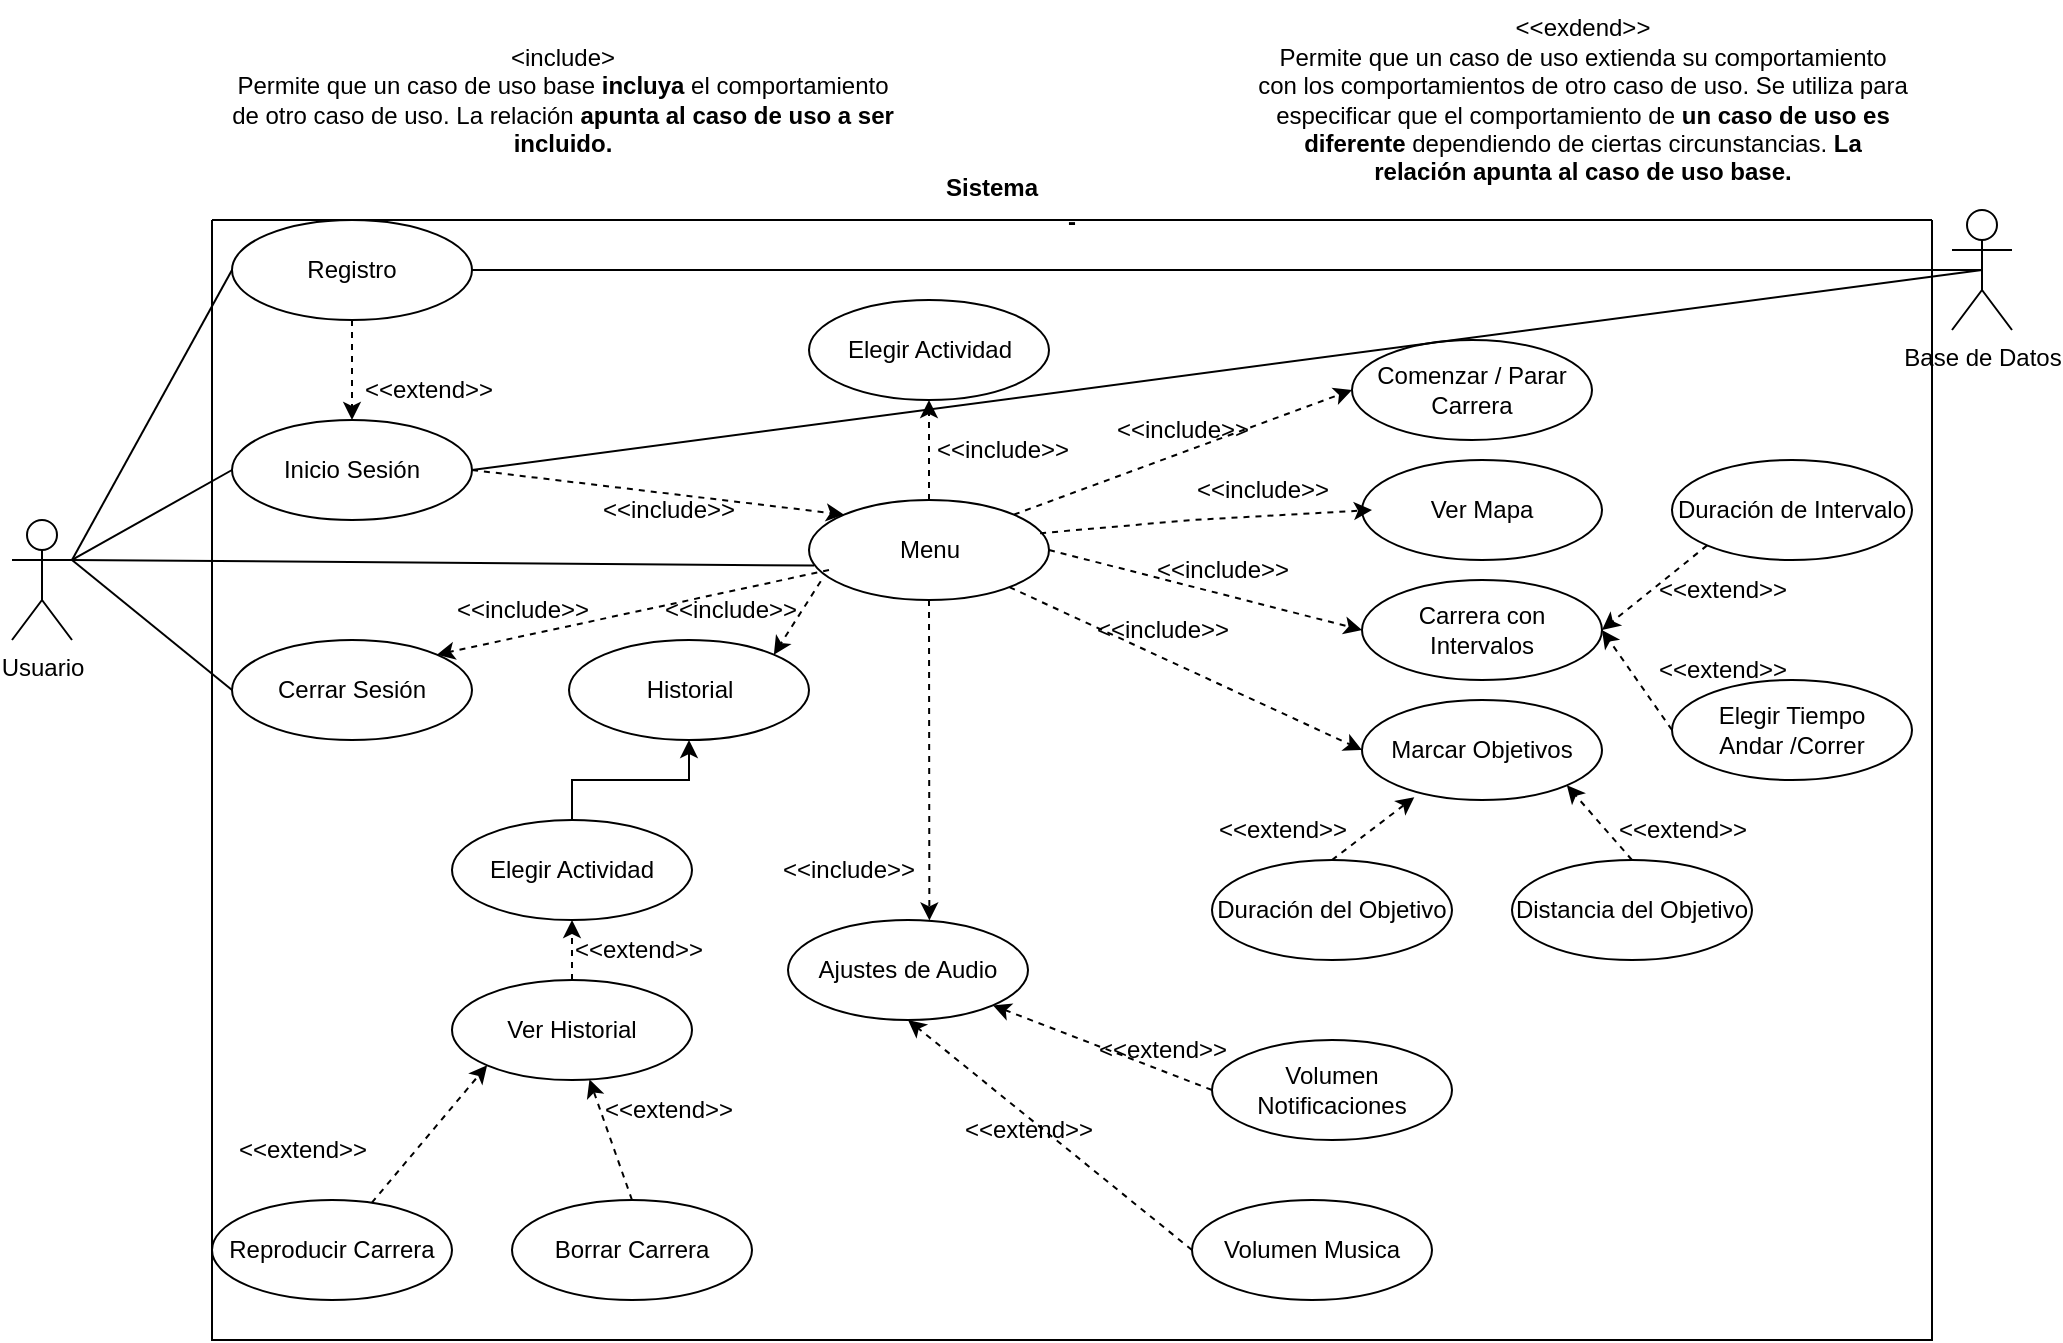 <mxfile version="21.0.6" type="device"><diagram id="RPa_bPEg3QI60Eo79zpj" name="Página-1"><mxGraphModel dx="1802" dy="1878" grid="1" gridSize="10" guides="1" tooltips="1" connect="1" arrows="1" fold="1" page="1" pageScale="1" pageWidth="827" pageHeight="1169" math="0" shadow="0"><root><mxCell id="0"/><mxCell id="1" parent="0"/><mxCell id="0-P_OeQOMgGPoXwV1h98-1" value="-" style="swimlane;startSize=0;" parent="1" vertex="1"><mxGeometry x="110" y="70" width="860" height="560" as="geometry"/></mxCell><mxCell id="0-P_OeQOMgGPoXwV1h98-5" value="Inicio Sesión" style="ellipse;whiteSpace=wrap;html=1;" parent="0-P_OeQOMgGPoXwV1h98-1" vertex="1"><mxGeometry x="10" y="100" width="120" height="50" as="geometry"/></mxCell><mxCell id="0-P_OeQOMgGPoXwV1h98-15" value="Registro" style="ellipse;whiteSpace=wrap;html=1;" parent="0-P_OeQOMgGPoXwV1h98-1" vertex="1"><mxGeometry x="10" width="120" height="50" as="geometry"/></mxCell><mxCell id="0-P_OeQOMgGPoXwV1h98-25" value="&amp;lt;&amp;lt;extend&amp;gt;&amp;gt;" style="text;html=1;resizable=0;autosize=1;align=center;verticalAlign=middle;points=[];fillColor=none;strokeColor=none;rounded=0;rotation=0;" parent="0-P_OeQOMgGPoXwV1h98-1" vertex="1"><mxGeometry x="63" y="70" width="90" height="30" as="geometry"/></mxCell><mxCell id="0-P_OeQOMgGPoXwV1h98-26" value="" style="edgeStyle=none;orthogonalLoop=1;jettySize=auto;html=1;rounded=0;dashed=1;exitX=0.5;exitY=1;exitDx=0;exitDy=0;" parent="0-P_OeQOMgGPoXwV1h98-1" source="0-P_OeQOMgGPoXwV1h98-15" edge="1"><mxGeometry width="80" relative="1" as="geometry"><mxPoint x="70" y="100" as="sourcePoint"/><mxPoint x="70" y="100" as="targetPoint"/><Array as="points"/></mxGeometry></mxCell><mxCell id="0-P_OeQOMgGPoXwV1h98-31" value="Comenzar / Parar Carrera" style="ellipse;whiteSpace=wrap;html=1;" parent="0-P_OeQOMgGPoXwV1h98-1" vertex="1"><mxGeometry x="570" y="60" width="120" height="50" as="geometry"/></mxCell><mxCell id="0-P_OeQOMgGPoXwV1h98-38" value="" style="edgeStyle=none;orthogonalLoop=1;jettySize=auto;html=1;rounded=0;dashed=1;exitX=0.5;exitY=0;exitDx=0;exitDy=0;" parent="0-P_OeQOMgGPoXwV1h98-1" source="54zJrrXxOVwQcdCGrcY3-19" target="54zJrrXxOVwQcdCGrcY3-91" edge="1"><mxGeometry width="80" relative="1" as="geometry"><mxPoint x="81.8" y="115.38" as="sourcePoint"/><mxPoint x="80.312" y="60.0" as="targetPoint"/><Array as="points"/></mxGeometry></mxCell><mxCell id="5KfB5uuyEUU3p0HpjpZS-15" style="edgeStyle=orthogonalEdgeStyle;rounded=0;orthogonalLoop=1;jettySize=auto;html=1;entryX=0.5;entryY=1;entryDx=0;entryDy=0;" parent="0-P_OeQOMgGPoXwV1h98-1" source="0-P_OeQOMgGPoXwV1h98-41" target="54zJrrXxOVwQcdCGrcY3-133" edge="1"><mxGeometry relative="1" as="geometry"/></mxCell><mxCell id="0-P_OeQOMgGPoXwV1h98-41" value="Elegir Actividad" style="ellipse;whiteSpace=wrap;html=1;" parent="0-P_OeQOMgGPoXwV1h98-1" vertex="1"><mxGeometry x="120" y="300" width="120" height="50" as="geometry"/></mxCell><mxCell id="0-P_OeQOMgGPoXwV1h98-62" value="" style="edgeStyle=none;orthogonalLoop=1;jettySize=auto;html=1;rounded=0;dashed=1;exitX=0.049;exitY=0.812;exitDx=0;exitDy=0;exitPerimeter=0;entryX=1;entryY=0;entryDx=0;entryDy=0;" parent="0-P_OeQOMgGPoXwV1h98-1" source="54zJrrXxOVwQcdCGrcY3-19" target="54zJrrXxOVwQcdCGrcY3-133" edge="1"><mxGeometry width="80" relative="1" as="geometry"><mxPoint x="406" y="235" as="sourcePoint"/><mxPoint x="239" y="210" as="targetPoint"/><Array as="points"/></mxGeometry></mxCell><mxCell id="0-P_OeQOMgGPoXwV1h98-63" value="Reproducir Carrera" style="ellipse;whiteSpace=wrap;html=1;" parent="0-P_OeQOMgGPoXwV1h98-1" vertex="1"><mxGeometry y="490" width="120" height="50" as="geometry"/></mxCell><mxCell id="0-P_OeQOMgGPoXwV1h98-64" value="Borrar Carrera" style="ellipse;whiteSpace=wrap;html=1;" parent="0-P_OeQOMgGPoXwV1h98-1" vertex="1"><mxGeometry x="150" y="490" width="120" height="50" as="geometry"/></mxCell><mxCell id="0-P_OeQOMgGPoXwV1h98-68" value="" style="edgeStyle=none;orthogonalLoop=1;jettySize=auto;html=1;rounded=0;dashed=1;exitX=0.5;exitY=0;exitDx=0;exitDy=0;" parent="0-P_OeQOMgGPoXwV1h98-1" source="0-P_OeQOMgGPoXwV1h98-64" target="5KfB5uuyEUU3p0HpjpZS-11" edge="1"><mxGeometry width="80" relative="1" as="geometry"><mxPoint x="377.57" y="112.32" as="sourcePoint"/><mxPoint x="306.996" y="19.998" as="targetPoint"/><Array as="points"/></mxGeometry></mxCell><mxCell id="0-P_OeQOMgGPoXwV1h98-69" value="" style="edgeStyle=none;orthogonalLoop=1;jettySize=auto;html=1;rounded=0;dashed=1;entryX=0;entryY=1;entryDx=0;entryDy=0;" parent="0-P_OeQOMgGPoXwV1h98-1" source="0-P_OeQOMgGPoXwV1h98-63" target="5KfB5uuyEUU3p0HpjpZS-11" edge="1"><mxGeometry width="80" relative="1" as="geometry"><mxPoint x="363" y="185" as="sourcePoint"/><mxPoint x="120" y="410" as="targetPoint"/><Array as="points"/></mxGeometry></mxCell><mxCell id="54zJrrXxOVwQcdCGrcY3-19" value="Menu" style="ellipse;whiteSpace=wrap;html=1;" parent="0-P_OeQOMgGPoXwV1h98-1" vertex="1"><mxGeometry x="298.5" y="140" width="120" height="50" as="geometry"/></mxCell><mxCell id="54zJrrXxOVwQcdCGrcY3-21" value="" style="edgeStyle=none;orthogonalLoop=1;jettySize=auto;html=1;rounded=0;dashed=1;entryX=0;entryY=0;entryDx=0;entryDy=0;exitX=1;exitY=0.5;exitDx=0;exitDy=0;" parent="0-P_OeQOMgGPoXwV1h98-1" source="0-P_OeQOMgGPoXwV1h98-5" target="54zJrrXxOVwQcdCGrcY3-19" edge="1"><mxGeometry width="80" relative="1" as="geometry"><mxPoint x="193" y="245" as="sourcePoint"/><mxPoint x="122.426" y="152.678" as="targetPoint"/><Array as="points"/></mxGeometry></mxCell><mxCell id="54zJrrXxOVwQcdCGrcY3-22" value="Ver Mapa" style="ellipse;whiteSpace=wrap;html=1;" parent="0-P_OeQOMgGPoXwV1h98-1" vertex="1"><mxGeometry x="575" y="120" width="120" height="50" as="geometry"/></mxCell><mxCell id="54zJrrXxOVwQcdCGrcY3-23" value="" style="edgeStyle=none;orthogonalLoop=1;jettySize=auto;html=1;rounded=0;dashed=1;exitX=0.963;exitY=0.332;exitDx=0;exitDy=0;exitPerimeter=0;" parent="0-P_OeQOMgGPoXwV1h98-1" source="54zJrrXxOVwQcdCGrcY3-19" edge="1"><mxGeometry width="80" relative="1" as="geometry"><mxPoint x="560" y="150" as="sourcePoint"/><mxPoint x="580" y="145" as="targetPoint"/><Array as="points"><mxPoint x="490" y="150"/></Array></mxGeometry></mxCell><mxCell id="54zJrrXxOVwQcdCGrcY3-27" value="Carrera con Intervalos" style="ellipse;whiteSpace=wrap;html=1;" parent="0-P_OeQOMgGPoXwV1h98-1" vertex="1"><mxGeometry x="575" y="180" width="120" height="50" as="geometry"/></mxCell><mxCell id="54zJrrXxOVwQcdCGrcY3-32" value="Marcar Objetivos" style="ellipse;whiteSpace=wrap;html=1;" parent="0-P_OeQOMgGPoXwV1h98-1" vertex="1"><mxGeometry x="575" y="240" width="120" height="50" as="geometry"/></mxCell><mxCell id="54zJrrXxOVwQcdCGrcY3-33" value="" style="edgeStyle=none;orthogonalLoop=1;jettySize=auto;html=1;rounded=0;dashed=1;entryX=0;entryY=0.5;entryDx=0;entryDy=0;" parent="0-P_OeQOMgGPoXwV1h98-1" source="54zJrrXxOVwQcdCGrcY3-19" target="54zJrrXxOVwQcdCGrcY3-32" edge="1"><mxGeometry width="80" relative="1" as="geometry"><mxPoint x="-248.2" y="35.38" as="sourcePoint"/><mxPoint x="418.5" y="215" as="targetPoint"/><Array as="points"/></mxGeometry></mxCell><mxCell id="54zJrrXxOVwQcdCGrcY3-35" value="Ajustes de Audio" style="ellipse;whiteSpace=wrap;html=1;" parent="0-P_OeQOMgGPoXwV1h98-1" vertex="1"><mxGeometry x="288" y="350" width="120" height="50" as="geometry"/></mxCell><mxCell id="54zJrrXxOVwQcdCGrcY3-36" value="" style="edgeStyle=none;orthogonalLoop=1;jettySize=auto;html=1;rounded=0;dashed=1;entryX=0.589;entryY=0.004;entryDx=0;entryDy=0;entryPerimeter=0;" parent="0-P_OeQOMgGPoXwV1h98-1" source="54zJrrXxOVwQcdCGrcY3-19" target="54zJrrXxOVwQcdCGrcY3-35" edge="1"><mxGeometry width="80" relative="1" as="geometry"><mxPoint x="-348.2" y="5.38" as="sourcePoint"/><mxPoint x="428.5" y="215" as="targetPoint"/><Array as="points"/></mxGeometry></mxCell><mxCell id="54zJrrXxOVwQcdCGrcY3-38" value="Duración de Intervalo" style="ellipse;whiteSpace=wrap;html=1;" parent="0-P_OeQOMgGPoXwV1h98-1" vertex="1"><mxGeometry x="730" y="120" width="120" height="50" as="geometry"/></mxCell><mxCell id="54zJrrXxOVwQcdCGrcY3-39" value="Elegir Tiempo &lt;br&gt;Andar /Correr" style="ellipse;whiteSpace=wrap;html=1;" parent="0-P_OeQOMgGPoXwV1h98-1" vertex="1"><mxGeometry x="730" y="230" width="120" height="50" as="geometry"/></mxCell><mxCell id="54zJrrXxOVwQcdCGrcY3-42" value="" style="edgeStyle=none;orthogonalLoop=1;jettySize=auto;html=1;rounded=0;dashed=1;entryX=1;entryY=0.5;entryDx=0;entryDy=0;exitX=0;exitY=1;exitDx=0;exitDy=0;" parent="0-P_OeQOMgGPoXwV1h98-1" source="54zJrrXxOVwQcdCGrcY3-38" target="54zJrrXxOVwQcdCGrcY3-27" edge="1"><mxGeometry width="80" relative="1" as="geometry"><mxPoint x="837.123" y="61.826" as="sourcePoint"/><mxPoint x="670" y="125" as="targetPoint"/><Array as="points"/></mxGeometry></mxCell><mxCell id="54zJrrXxOVwQcdCGrcY3-44" value="" style="edgeStyle=none;orthogonalLoop=1;jettySize=auto;html=1;rounded=0;dashed=1;entryX=1;entryY=0.5;entryDx=0;entryDy=0;exitX=0;exitY=0.5;exitDx=0;exitDy=0;" parent="0-P_OeQOMgGPoXwV1h98-1" source="54zJrrXxOVwQcdCGrcY3-39" target="54zJrrXxOVwQcdCGrcY3-27" edge="1"><mxGeometry width="80" relative="1" as="geometry"><mxPoint x="758" y="173" as="sourcePoint"/><mxPoint x="705" y="215" as="targetPoint"/><Array as="points"/></mxGeometry></mxCell><mxCell id="54zJrrXxOVwQcdCGrcY3-49" value="" style="edgeStyle=none;orthogonalLoop=1;jettySize=auto;html=1;rounded=0;dashed=1;entryX=0;entryY=0.5;entryDx=0;entryDy=0;exitX=1;exitY=0.5;exitDx=0;exitDy=0;" parent="0-P_OeQOMgGPoXwV1h98-1" source="54zJrrXxOVwQcdCGrcY3-19" target="54zJrrXxOVwQcdCGrcY3-27" edge="1"><mxGeometry width="80" relative="1" as="geometry"><mxPoint x="30" y="315" as="sourcePoint"/><mxPoint x="298" y="245" as="targetPoint"/><Array as="points"/></mxGeometry></mxCell><mxCell id="54zJrrXxOVwQcdCGrcY3-87" value="Duración del Objetivo" style="ellipse;whiteSpace=wrap;html=1;" parent="0-P_OeQOMgGPoXwV1h98-1" vertex="1"><mxGeometry x="500" y="320" width="120" height="50" as="geometry"/></mxCell><mxCell id="54zJrrXxOVwQcdCGrcY3-88" value="Distancia del Objetivo" style="ellipse;whiteSpace=wrap;html=1;" parent="0-P_OeQOMgGPoXwV1h98-1" vertex="1"><mxGeometry x="650" y="320" width="120" height="50" as="geometry"/></mxCell><mxCell id="54zJrrXxOVwQcdCGrcY3-89" value="Volumen Musica" style="ellipse;whiteSpace=wrap;html=1;" parent="0-P_OeQOMgGPoXwV1h98-1" vertex="1"><mxGeometry x="490" y="490" width="120" height="50" as="geometry"/></mxCell><mxCell id="54zJrrXxOVwQcdCGrcY3-90" value="Volumen Notificaciones" style="ellipse;whiteSpace=wrap;html=1;" parent="0-P_OeQOMgGPoXwV1h98-1" vertex="1"><mxGeometry x="500" y="410" width="120" height="50" as="geometry"/></mxCell><mxCell id="54zJrrXxOVwQcdCGrcY3-91" value="Elegir Actividad" style="ellipse;whiteSpace=wrap;html=1;" parent="0-P_OeQOMgGPoXwV1h98-1" vertex="1"><mxGeometry x="298.5" y="40" width="120" height="50" as="geometry"/></mxCell><mxCell id="54zJrrXxOVwQcdCGrcY3-93" value="" style="edgeStyle=none;orthogonalLoop=1;jettySize=auto;html=1;rounded=0;dashed=1;entryX=1;entryY=1;entryDx=0;entryDy=0;exitX=0.5;exitY=0;exitDx=0;exitDy=0;" parent="0-P_OeQOMgGPoXwV1h98-1" source="54zJrrXxOVwQcdCGrcY3-88" target="54zJrrXxOVwQcdCGrcY3-32" edge="1"><mxGeometry width="80" relative="1" as="geometry"><mxPoint x="757.574" y="172.678" as="sourcePoint"/><mxPoint x="705" y="215" as="targetPoint"/><Array as="points"/></mxGeometry></mxCell><mxCell id="54zJrrXxOVwQcdCGrcY3-94" value="" style="edgeStyle=none;orthogonalLoop=1;jettySize=auto;html=1;rounded=0;dashed=1;entryX=0.218;entryY=0.972;entryDx=0;entryDy=0;exitX=0.5;exitY=0;exitDx=0;exitDy=0;entryPerimeter=0;" parent="0-P_OeQOMgGPoXwV1h98-1" source="54zJrrXxOVwQcdCGrcY3-87" target="54zJrrXxOVwQcdCGrcY3-32" edge="1"><mxGeometry width="80" relative="1" as="geometry"><mxPoint x="720" y="330" as="sourcePoint"/><mxPoint x="687.426" y="292.678" as="targetPoint"/><Array as="points"/></mxGeometry></mxCell><mxCell id="54zJrrXxOVwQcdCGrcY3-96" value="" style="edgeStyle=none;orthogonalLoop=1;jettySize=auto;html=1;rounded=0;dashed=1;exitX=0;exitY=0.5;exitDx=0;exitDy=0;entryX=1;entryY=1;entryDx=0;entryDy=0;" parent="0-P_OeQOMgGPoXwV1h98-1" source="54zJrrXxOVwQcdCGrcY3-90" target="54zJrrXxOVwQcdCGrcY3-35" edge="1"><mxGeometry width="80" relative="1" as="geometry"><mxPoint x="420" y="510" as="sourcePoint"/><mxPoint x="450" y="480" as="targetPoint"/><Array as="points"/></mxGeometry></mxCell><mxCell id="54zJrrXxOVwQcdCGrcY3-95" value="" style="edgeStyle=none;orthogonalLoop=1;jettySize=auto;html=1;rounded=0;dashed=1;exitX=0;exitY=0.5;exitDx=0;exitDy=0;entryX=0.5;entryY=1;entryDx=0;entryDy=0;" parent="0-P_OeQOMgGPoXwV1h98-1" source="54zJrrXxOVwQcdCGrcY3-89" target="54zJrrXxOVwQcdCGrcY3-35" edge="1"><mxGeometry width="80" relative="1" as="geometry"><mxPoint x="570" y="330" as="sourcePoint"/><mxPoint x="440" y="470" as="targetPoint"/><Array as="points"/></mxGeometry></mxCell><mxCell id="54zJrrXxOVwQcdCGrcY3-133" value="Historial" style="ellipse;whiteSpace=wrap;html=1;" parent="0-P_OeQOMgGPoXwV1h98-1" vertex="1"><mxGeometry x="178.5" y="210" width="120" height="50" as="geometry"/></mxCell><mxCell id="54zJrrXxOVwQcdCGrcY3-92" value="" style="edgeStyle=none;orthogonalLoop=1;jettySize=auto;html=1;rounded=0;dashed=1;entryX=0;entryY=0.5;entryDx=0;entryDy=0;exitX=1;exitY=0;exitDx=0;exitDy=0;" parent="0-P_OeQOMgGPoXwV1h98-1" source="54zJrrXxOVwQcdCGrcY3-19" target="0-P_OeQOMgGPoXwV1h98-31" edge="1"><mxGeometry width="80" relative="1" as="geometry"><mxPoint x="420.926" y="137.322" as="sourcePoint"/><mxPoint x="590" y="75" as="targetPoint"/><Array as="points"/></mxGeometry></mxCell><mxCell id="54zJrrXxOVwQcdCGrcY3-20" value="&amp;lt;&amp;lt;include&amp;gt;&amp;gt;" style="text;html=1;resizable=0;autosize=1;align=center;verticalAlign=middle;points=[];fillColor=none;strokeColor=none;rounded=0;rotation=0;" parent="0-P_OeQOMgGPoXwV1h98-1" vertex="1"><mxGeometry x="183" y="130" width="90" height="30" as="geometry"/></mxCell><mxCell id="54zJrrXxOVwQcdCGrcY3-37" value="&amp;lt;&amp;lt;include&amp;gt;&amp;gt;" style="text;html=1;resizable=0;autosize=1;align=center;verticalAlign=middle;points=[];fillColor=none;strokeColor=none;rounded=0;rotation=0;" parent="0-P_OeQOMgGPoXwV1h98-1" vertex="1"><mxGeometry x="214" y="180" width="90" height="30" as="geometry"/></mxCell><mxCell id="0-P_OeQOMgGPoXwV1h98-65" value="&amp;lt;&amp;lt;include&amp;gt;&amp;gt;" style="text;html=1;resizable=0;autosize=1;align=center;verticalAlign=middle;points=[];fillColor=none;strokeColor=none;rounded=0;rotation=0;" parent="0-P_OeQOMgGPoXwV1h98-1" vertex="1"><mxGeometry x="350" y="100" width="90" height="30" as="geometry"/></mxCell><mxCell id="0-P_OeQOMgGPoXwV1h98-71" value="&amp;lt;&amp;lt;include&amp;gt;&amp;gt;" style="text;html=1;resizable=0;autosize=1;align=center;verticalAlign=middle;points=[];fillColor=none;strokeColor=none;rounded=0;rotation=0;" parent="0-P_OeQOMgGPoXwV1h98-1" vertex="1"><mxGeometry x="440" y="90" width="90" height="30" as="geometry"/></mxCell><mxCell id="0-P_OeQOMgGPoXwV1h98-70" value="&amp;lt;&amp;lt;include&amp;gt;&amp;gt;" style="text;html=1;resizable=0;autosize=1;align=center;verticalAlign=middle;points=[];fillColor=none;strokeColor=none;rounded=0;rotation=0;" parent="0-P_OeQOMgGPoXwV1h98-1" vertex="1"><mxGeometry x="480" y="120" width="90" height="30" as="geometry"/></mxCell><mxCell id="54zJrrXxOVwQcdCGrcY3-135" value="&amp;lt;&amp;lt;include&amp;gt;&amp;gt;" style="text;html=1;resizable=0;autosize=1;align=center;verticalAlign=middle;points=[];fillColor=none;strokeColor=none;rounded=0;rotation=0;" parent="0-P_OeQOMgGPoXwV1h98-1" vertex="1"><mxGeometry x="460" y="160" width="90" height="30" as="geometry"/></mxCell><mxCell id="54zJrrXxOVwQcdCGrcY3-136" value="&amp;lt;&amp;lt;include&amp;gt;&amp;gt;" style="text;html=1;resizable=0;autosize=1;align=center;verticalAlign=middle;points=[];fillColor=none;strokeColor=none;rounded=0;rotation=0;" parent="0-P_OeQOMgGPoXwV1h98-1" vertex="1"><mxGeometry x="430" y="190" width="90" height="30" as="geometry"/></mxCell><mxCell id="54zJrrXxOVwQcdCGrcY3-187" value="&amp;lt;&amp;lt;extend&amp;gt;&amp;gt;" style="text;html=1;resizable=0;autosize=1;align=center;verticalAlign=middle;points=[];fillColor=none;strokeColor=none;rounded=0;rotation=0;" parent="0-P_OeQOMgGPoXwV1h98-1" vertex="1"><mxGeometry y="450" width="90" height="30" as="geometry"/></mxCell><mxCell id="54zJrrXxOVwQcdCGrcY3-188" value="&amp;lt;&amp;lt;extend&amp;gt;&amp;gt;" style="text;html=1;resizable=0;autosize=1;align=center;verticalAlign=middle;points=[];fillColor=none;strokeColor=none;rounded=0;rotation=0;" parent="0-P_OeQOMgGPoXwV1h98-1" vertex="1"><mxGeometry x="183" y="430" width="90" height="30" as="geometry"/></mxCell><mxCell id="54zJrrXxOVwQcdCGrcY3-192" value="&amp;lt;&amp;lt;include&amp;gt;&amp;gt;" style="text;html=1;resizable=0;autosize=1;align=center;verticalAlign=middle;points=[];fillColor=none;strokeColor=none;rounded=0;rotation=0;" parent="0-P_OeQOMgGPoXwV1h98-1" vertex="1"><mxGeometry x="273" y="310" width="90" height="30" as="geometry"/></mxCell><mxCell id="54zJrrXxOVwQcdCGrcY3-193" value="&amp;lt;&amp;lt;extend&amp;gt;&amp;gt;" style="text;html=1;resizable=0;autosize=1;align=center;verticalAlign=middle;points=[];fillColor=none;strokeColor=none;rounded=0;rotation=0;" parent="0-P_OeQOMgGPoXwV1h98-1" vertex="1"><mxGeometry x="363" y="440" width="90" height="30" as="geometry"/></mxCell><mxCell id="54zJrrXxOVwQcdCGrcY3-194" value="&amp;lt;&amp;lt;extend&amp;gt;&amp;gt;" style="text;html=1;resizable=0;autosize=1;align=center;verticalAlign=middle;points=[];fillColor=none;strokeColor=none;rounded=0;rotation=0;" parent="0-P_OeQOMgGPoXwV1h98-1" vertex="1"><mxGeometry x="430" y="400" width="90" height="30" as="geometry"/></mxCell><mxCell id="54zJrrXxOVwQcdCGrcY3-195" value="&amp;lt;&amp;lt;extend&amp;gt;&amp;gt;" style="text;html=1;resizable=0;autosize=1;align=center;verticalAlign=middle;points=[];fillColor=none;strokeColor=none;rounded=0;rotation=0;" parent="0-P_OeQOMgGPoXwV1h98-1" vertex="1"><mxGeometry x="490" y="290" width="90" height="30" as="geometry"/></mxCell><mxCell id="54zJrrXxOVwQcdCGrcY3-196" value="&amp;lt;&amp;lt;extend&amp;gt;&amp;gt;" style="text;html=1;resizable=0;autosize=1;align=center;verticalAlign=middle;points=[];fillColor=none;strokeColor=none;rounded=0;rotation=0;" parent="0-P_OeQOMgGPoXwV1h98-1" vertex="1"><mxGeometry x="690" y="290" width="90" height="30" as="geometry"/></mxCell><mxCell id="54zJrrXxOVwQcdCGrcY3-197" value="&amp;lt;&amp;lt;extend&amp;gt;&amp;gt;" style="text;html=1;resizable=0;autosize=1;align=center;verticalAlign=middle;points=[];fillColor=none;strokeColor=none;rounded=0;rotation=0;" parent="0-P_OeQOMgGPoXwV1h98-1" vertex="1"><mxGeometry x="710" y="170" width="90" height="30" as="geometry"/></mxCell><mxCell id="54zJrrXxOVwQcdCGrcY3-198" value="&amp;lt;&amp;lt;extend&amp;gt;&amp;gt;" style="text;html=1;resizable=0;autosize=1;align=center;verticalAlign=middle;points=[];fillColor=none;strokeColor=none;rounded=0;rotation=0;" parent="0-P_OeQOMgGPoXwV1h98-1" vertex="1"><mxGeometry x="710" y="210" width="90" height="30" as="geometry"/></mxCell><mxCell id="5KfB5uuyEUU3p0HpjpZS-3" value="Cerrar Sesión" style="ellipse;whiteSpace=wrap;html=1;" parent="0-P_OeQOMgGPoXwV1h98-1" vertex="1"><mxGeometry x="10" y="210" width="120" height="50" as="geometry"/></mxCell><mxCell id="5KfB5uuyEUU3p0HpjpZS-5" value="&amp;lt;&amp;lt;include&amp;gt;&amp;gt;" style="text;html=1;resizable=0;autosize=1;align=center;verticalAlign=middle;points=[];fillColor=none;strokeColor=none;rounded=0;rotation=0;" parent="0-P_OeQOMgGPoXwV1h98-1" vertex="1"><mxGeometry x="110" y="180" width="90" height="30" as="geometry"/></mxCell><mxCell id="5KfB5uuyEUU3p0HpjpZS-11" value="Ver Historial" style="ellipse;whiteSpace=wrap;html=1;" parent="0-P_OeQOMgGPoXwV1h98-1" vertex="1"><mxGeometry x="120" y="380" width="120" height="50" as="geometry"/></mxCell><mxCell id="5KfB5uuyEUU3p0HpjpZS-13" value="" style="edgeStyle=none;orthogonalLoop=1;jettySize=auto;html=1;rounded=0;dashed=1;entryX=0.5;entryY=1;entryDx=0;entryDy=0;exitX=0.5;exitY=0;exitDx=0;exitDy=0;" parent="0-P_OeQOMgGPoXwV1h98-1" source="5KfB5uuyEUU3p0HpjpZS-11" target="0-P_OeQOMgGPoXwV1h98-41" edge="1"><mxGeometry width="80" relative="1" as="geometry"><mxPoint x="89.757" y="501.394" as="sourcePoint"/><mxPoint x="147.574" y="432.678" as="targetPoint"/><Array as="points"/></mxGeometry></mxCell><mxCell id="5KfB5uuyEUU3p0HpjpZS-14" value="&amp;lt;&amp;lt;extend&amp;gt;&amp;gt;" style="text;html=1;resizable=0;autosize=1;align=center;verticalAlign=middle;points=[];fillColor=none;strokeColor=none;rounded=0;rotation=0;" parent="0-P_OeQOMgGPoXwV1h98-1" vertex="1"><mxGeometry x="168" y="350" width="90" height="30" as="geometry"/></mxCell><mxCell id="0-P_OeQOMgGPoXwV1h98-2" value="Usuario" style="shape=umlActor;verticalLabelPosition=bottom;verticalAlign=top;html=1;outlineConnect=0;" parent="1" vertex="1"><mxGeometry x="10" y="220" width="30" height="60" as="geometry"/></mxCell><mxCell id="0-P_OeQOMgGPoXwV1h98-3" value="Base de Datos" style="shape=umlActor;verticalLabelPosition=bottom;verticalAlign=top;html=1;" parent="1" vertex="1"><mxGeometry x="980" y="65" width="30" height="60" as="geometry"/></mxCell><mxCell id="0-P_OeQOMgGPoXwV1h98-4" value="Sistema" style="text;align=center;fontStyle=1;verticalAlign=middle;spacingLeft=3;spacingRight=3;strokeColor=none;rotatable=0;points=[[0,0.5],[1,0.5]];portConstraint=eastwest;" parent="1" vertex="1"><mxGeometry x="460" y="40" width="80" height="26" as="geometry"/></mxCell><mxCell id="54zJrrXxOVwQcdCGrcY3-8" value="" style="endArrow=none;html=1;rounded=0;exitX=1;exitY=0.333;exitDx=0;exitDy=0;exitPerimeter=0;entryX=0;entryY=0.5;entryDx=0;entryDy=0;" parent="1" source="0-P_OeQOMgGPoXwV1h98-2" target="0-P_OeQOMgGPoXwV1h98-15" edge="1"><mxGeometry width="50" height="50" relative="1" as="geometry"><mxPoint x="70" y="30" as="sourcePoint"/><mxPoint x="270" y="40" as="targetPoint"/><Array as="points"/></mxGeometry></mxCell><mxCell id="54zJrrXxOVwQcdCGrcY3-13" value="" style="endArrow=none;html=1;rounded=0;entryX=1;entryY=0.333;entryDx=0;entryDy=0;entryPerimeter=0;exitX=0;exitY=0.5;exitDx=0;exitDy=0;" parent="1" source="0-P_OeQOMgGPoXwV1h98-5" target="0-P_OeQOMgGPoXwV1h98-2" edge="1"><mxGeometry width="50" height="50" relative="1" as="geometry"><mxPoint x="630" y="250" as="sourcePoint"/><mxPoint x="680" y="200" as="targetPoint"/></mxGeometry></mxCell><mxCell id="54zJrrXxOVwQcdCGrcY3-14" value="" style="endArrow=none;html=1;rounded=0;exitX=1;exitY=0.5;exitDx=0;exitDy=0;entryX=0.5;entryY=0.5;entryDx=0;entryDy=0;entryPerimeter=0;" parent="1" source="0-P_OeQOMgGPoXwV1h98-15" target="0-P_OeQOMgGPoXwV1h98-3" edge="1"><mxGeometry width="50" height="50" relative="1" as="geometry"><mxPoint x="630" y="250" as="sourcePoint"/><mxPoint x="680" y="200" as="targetPoint"/></mxGeometry></mxCell><mxCell id="54zJrrXxOVwQcdCGrcY3-18" value="" style="endArrow=none;html=1;rounded=0;exitX=1;exitY=0.5;exitDx=0;exitDy=0;entryX=0.5;entryY=0.5;entryDx=0;entryDy=0;entryPerimeter=0;" parent="1" source="0-P_OeQOMgGPoXwV1h98-5" target="0-P_OeQOMgGPoXwV1h98-3" edge="1"><mxGeometry width="50" height="50" relative="1" as="geometry"><mxPoint x="250" y="125" as="sourcePoint"/><mxPoint x="905" y="130" as="targetPoint"/></mxGeometry></mxCell><mxCell id="54zJrrXxOVwQcdCGrcY3-34" value="&lt;div&gt;&amp;lt;include&amp;gt;&lt;/div&gt;&lt;div&gt;Permite que un caso de uso base&lt;b&gt; incluya&lt;/b&gt; el comportamiento&lt;/div&gt;&lt;div&gt;de otro caso de uso. La relación &lt;b&gt;apunta al caso de uso a ser&lt;/b&gt;&lt;/div&gt;&lt;div&gt;&lt;b&gt;incluido.&lt;/b&gt;&lt;/div&gt;" style="text;html=1;resizable=0;autosize=1;align=center;verticalAlign=middle;points=[];fillColor=none;strokeColor=none;rounded=0;rotation=0;" parent="1" vertex="1"><mxGeometry x="110" y="-25" width="350" height="70" as="geometry"/></mxCell><mxCell id="0-P_OeQOMgGPoXwV1h98-66" value="&amp;lt;&amp;lt;exdend&amp;gt;&amp;gt;&lt;br&gt;&lt;div&gt;Permite que un caso de uso extienda su comportamiento&lt;/div&gt;&lt;div&gt;con los comportamientos de otro caso de uso. Se utiliza para&lt;/div&gt;&lt;div&gt;especificar que el comportamiento de &lt;b&gt;un caso de uso es&lt;/b&gt;&lt;/div&gt;&lt;div&gt;&lt;b&gt;diferente &lt;/b&gt;dependiendo de ciertas circunstancias. &lt;b&gt;La&lt;/b&gt;&lt;/div&gt;&lt;div&gt;&lt;b&gt;relación apunta al caso de uso base.&lt;/b&gt;&lt;/div&gt;" style="text;html=1;resizable=0;autosize=1;align=center;verticalAlign=middle;points=[];fillColor=none;strokeColor=none;rounded=0;rotation=0;" parent="1" vertex="1"><mxGeometry x="620" y="-40" width="350" height="100" as="geometry"/></mxCell><mxCell id="5KfB5uuyEUU3p0HpjpZS-2" value="" style="endArrow=none;html=1;rounded=0;entryX=1;entryY=0.333;entryDx=0;entryDy=0;entryPerimeter=0;exitX=0.021;exitY=0.656;exitDx=0;exitDy=0;exitPerimeter=0;" parent="1" source="54zJrrXxOVwQcdCGrcY3-19" target="0-P_OeQOMgGPoXwV1h98-2" edge="1"><mxGeometry width="50" height="50" relative="1" as="geometry"><mxPoint x="40" y="280" as="sourcePoint"/><mxPoint x="50" y="130" as="targetPoint"/></mxGeometry></mxCell><mxCell id="5KfB5uuyEUU3p0HpjpZS-4" value="" style="edgeStyle=none;orthogonalLoop=1;jettySize=auto;html=1;rounded=0;dashed=1;entryX=1;entryY=0;entryDx=0;entryDy=0;exitX=0;exitY=0.5;exitDx=0;exitDy=0;" parent="1" target="5KfB5uuyEUU3p0HpjpZS-3" edge="1"><mxGeometry width="80" relative="1" as="geometry"><mxPoint x="418.5" y="245" as="sourcePoint"/><mxPoint x="232.426" y="222.678" as="targetPoint"/><Array as="points"/></mxGeometry></mxCell><mxCell id="5KfB5uuyEUU3p0HpjpZS-8" value="" style="endArrow=none;html=1;rounded=0;exitX=0;exitY=0.5;exitDx=0;exitDy=0;" parent="1" source="5KfB5uuyEUU3p0HpjpZS-3" edge="1"><mxGeometry width="50" height="50" relative="1" as="geometry"><mxPoint x="421.02" y="252.8" as="sourcePoint"/><mxPoint x="40" y="240" as="targetPoint"/></mxGeometry></mxCell></root></mxGraphModel></diagram></mxfile>